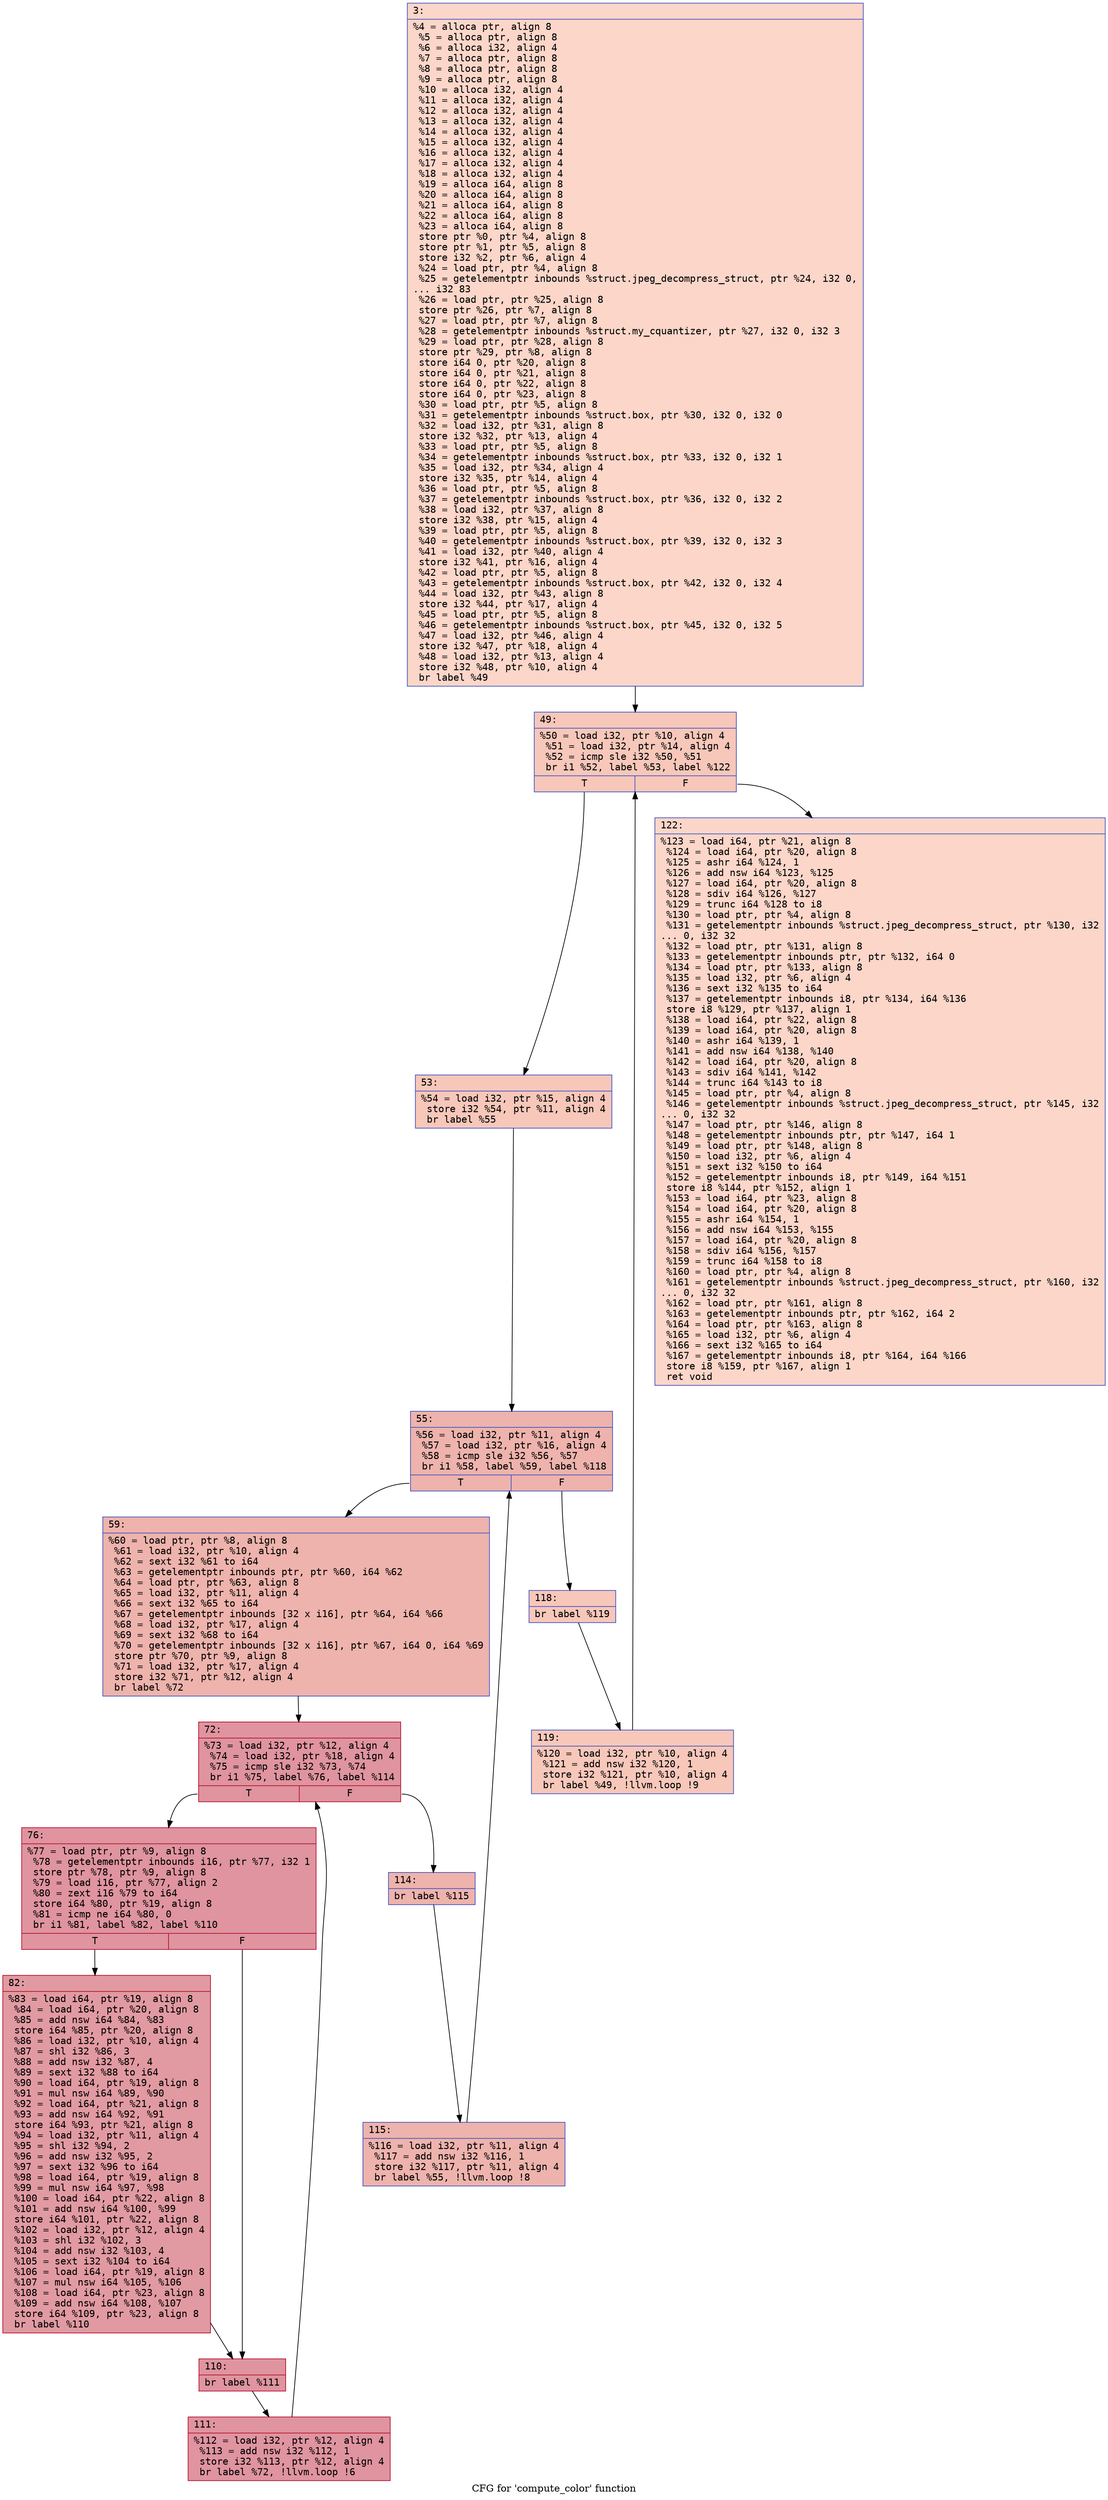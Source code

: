 digraph "CFG for 'compute_color' function" {
	label="CFG for 'compute_color' function";

	Node0x6000017dad50 [shape=record,color="#3d50c3ff", style=filled, fillcolor="#f6a38570" fontname="Courier",label="{3:\l|  %4 = alloca ptr, align 8\l  %5 = alloca ptr, align 8\l  %6 = alloca i32, align 4\l  %7 = alloca ptr, align 8\l  %8 = alloca ptr, align 8\l  %9 = alloca ptr, align 8\l  %10 = alloca i32, align 4\l  %11 = alloca i32, align 4\l  %12 = alloca i32, align 4\l  %13 = alloca i32, align 4\l  %14 = alloca i32, align 4\l  %15 = alloca i32, align 4\l  %16 = alloca i32, align 4\l  %17 = alloca i32, align 4\l  %18 = alloca i32, align 4\l  %19 = alloca i64, align 8\l  %20 = alloca i64, align 8\l  %21 = alloca i64, align 8\l  %22 = alloca i64, align 8\l  %23 = alloca i64, align 8\l  store ptr %0, ptr %4, align 8\l  store ptr %1, ptr %5, align 8\l  store i32 %2, ptr %6, align 4\l  %24 = load ptr, ptr %4, align 8\l  %25 = getelementptr inbounds %struct.jpeg_decompress_struct, ptr %24, i32 0,\l... i32 83\l  %26 = load ptr, ptr %25, align 8\l  store ptr %26, ptr %7, align 8\l  %27 = load ptr, ptr %7, align 8\l  %28 = getelementptr inbounds %struct.my_cquantizer, ptr %27, i32 0, i32 3\l  %29 = load ptr, ptr %28, align 8\l  store ptr %29, ptr %8, align 8\l  store i64 0, ptr %20, align 8\l  store i64 0, ptr %21, align 8\l  store i64 0, ptr %22, align 8\l  store i64 0, ptr %23, align 8\l  %30 = load ptr, ptr %5, align 8\l  %31 = getelementptr inbounds %struct.box, ptr %30, i32 0, i32 0\l  %32 = load i32, ptr %31, align 8\l  store i32 %32, ptr %13, align 4\l  %33 = load ptr, ptr %5, align 8\l  %34 = getelementptr inbounds %struct.box, ptr %33, i32 0, i32 1\l  %35 = load i32, ptr %34, align 4\l  store i32 %35, ptr %14, align 4\l  %36 = load ptr, ptr %5, align 8\l  %37 = getelementptr inbounds %struct.box, ptr %36, i32 0, i32 2\l  %38 = load i32, ptr %37, align 8\l  store i32 %38, ptr %15, align 4\l  %39 = load ptr, ptr %5, align 8\l  %40 = getelementptr inbounds %struct.box, ptr %39, i32 0, i32 3\l  %41 = load i32, ptr %40, align 4\l  store i32 %41, ptr %16, align 4\l  %42 = load ptr, ptr %5, align 8\l  %43 = getelementptr inbounds %struct.box, ptr %42, i32 0, i32 4\l  %44 = load i32, ptr %43, align 8\l  store i32 %44, ptr %17, align 4\l  %45 = load ptr, ptr %5, align 8\l  %46 = getelementptr inbounds %struct.box, ptr %45, i32 0, i32 5\l  %47 = load i32, ptr %46, align 4\l  store i32 %47, ptr %18, align 4\l  %48 = load i32, ptr %13, align 4\l  store i32 %48, ptr %10, align 4\l  br label %49\l}"];
	Node0x6000017dad50 -> Node0x6000017dada0[tooltip="3 -> 49\nProbability 100.00%" ];
	Node0x6000017dada0 [shape=record,color="#3d50c3ff", style=filled, fillcolor="#ec7f6370" fontname="Courier",label="{49:\l|  %50 = load i32, ptr %10, align 4\l  %51 = load i32, ptr %14, align 4\l  %52 = icmp sle i32 %50, %51\l  br i1 %52, label %53, label %122\l|{<s0>T|<s1>F}}"];
	Node0x6000017dada0:s0 -> Node0x6000017dadf0[tooltip="49 -> 53\nProbability 96.88%" ];
	Node0x6000017dada0:s1 -> Node0x6000017db1b0[tooltip="49 -> 122\nProbability 3.12%" ];
	Node0x6000017dadf0 [shape=record,color="#3d50c3ff", style=filled, fillcolor="#ec7f6370" fontname="Courier",label="{53:\l|  %54 = load i32, ptr %15, align 4\l  store i32 %54, ptr %11, align 4\l  br label %55\l}"];
	Node0x6000017dadf0 -> Node0x6000017dae40[tooltip="53 -> 55\nProbability 100.00%" ];
	Node0x6000017dae40 [shape=record,color="#3d50c3ff", style=filled, fillcolor="#d6524470" fontname="Courier",label="{55:\l|  %56 = load i32, ptr %11, align 4\l  %57 = load i32, ptr %16, align 4\l  %58 = icmp sle i32 %56, %57\l  br i1 %58, label %59, label %118\l|{<s0>T|<s1>F}}"];
	Node0x6000017dae40:s0 -> Node0x6000017dae90[tooltip="55 -> 59\nProbability 96.88%" ];
	Node0x6000017dae40:s1 -> Node0x6000017db110[tooltip="55 -> 118\nProbability 3.12%" ];
	Node0x6000017dae90 [shape=record,color="#3d50c3ff", style=filled, fillcolor="#d6524470" fontname="Courier",label="{59:\l|  %60 = load ptr, ptr %8, align 8\l  %61 = load i32, ptr %10, align 4\l  %62 = sext i32 %61 to i64\l  %63 = getelementptr inbounds ptr, ptr %60, i64 %62\l  %64 = load ptr, ptr %63, align 8\l  %65 = load i32, ptr %11, align 4\l  %66 = sext i32 %65 to i64\l  %67 = getelementptr inbounds [32 x i16], ptr %64, i64 %66\l  %68 = load i32, ptr %17, align 4\l  %69 = sext i32 %68 to i64\l  %70 = getelementptr inbounds [32 x i16], ptr %67, i64 0, i64 %69\l  store ptr %70, ptr %9, align 8\l  %71 = load i32, ptr %17, align 4\l  store i32 %71, ptr %12, align 4\l  br label %72\l}"];
	Node0x6000017dae90 -> Node0x6000017daee0[tooltip="59 -> 72\nProbability 100.00%" ];
	Node0x6000017daee0 [shape=record,color="#b70d28ff", style=filled, fillcolor="#b70d2870" fontname="Courier",label="{72:\l|  %73 = load i32, ptr %12, align 4\l  %74 = load i32, ptr %18, align 4\l  %75 = icmp sle i32 %73, %74\l  br i1 %75, label %76, label %114\l|{<s0>T|<s1>F}}"];
	Node0x6000017daee0:s0 -> Node0x6000017daf30[tooltip="72 -> 76\nProbability 96.88%" ];
	Node0x6000017daee0:s1 -> Node0x6000017db070[tooltip="72 -> 114\nProbability 3.12%" ];
	Node0x6000017daf30 [shape=record,color="#b70d28ff", style=filled, fillcolor="#b70d2870" fontname="Courier",label="{76:\l|  %77 = load ptr, ptr %9, align 8\l  %78 = getelementptr inbounds i16, ptr %77, i32 1\l  store ptr %78, ptr %9, align 8\l  %79 = load i16, ptr %77, align 2\l  %80 = zext i16 %79 to i64\l  store i64 %80, ptr %19, align 8\l  %81 = icmp ne i64 %80, 0\l  br i1 %81, label %82, label %110\l|{<s0>T|<s1>F}}"];
	Node0x6000017daf30:s0 -> Node0x6000017daf80[tooltip="76 -> 82\nProbability 62.50%" ];
	Node0x6000017daf30:s1 -> Node0x6000017dafd0[tooltip="76 -> 110\nProbability 37.50%" ];
	Node0x6000017daf80 [shape=record,color="#b70d28ff", style=filled, fillcolor="#bb1b2c70" fontname="Courier",label="{82:\l|  %83 = load i64, ptr %19, align 8\l  %84 = load i64, ptr %20, align 8\l  %85 = add nsw i64 %84, %83\l  store i64 %85, ptr %20, align 8\l  %86 = load i32, ptr %10, align 4\l  %87 = shl i32 %86, 3\l  %88 = add nsw i32 %87, 4\l  %89 = sext i32 %88 to i64\l  %90 = load i64, ptr %19, align 8\l  %91 = mul nsw i64 %89, %90\l  %92 = load i64, ptr %21, align 8\l  %93 = add nsw i64 %92, %91\l  store i64 %93, ptr %21, align 8\l  %94 = load i32, ptr %11, align 4\l  %95 = shl i32 %94, 2\l  %96 = add nsw i32 %95, 2\l  %97 = sext i32 %96 to i64\l  %98 = load i64, ptr %19, align 8\l  %99 = mul nsw i64 %97, %98\l  %100 = load i64, ptr %22, align 8\l  %101 = add nsw i64 %100, %99\l  store i64 %101, ptr %22, align 8\l  %102 = load i32, ptr %12, align 4\l  %103 = shl i32 %102, 3\l  %104 = add nsw i32 %103, 4\l  %105 = sext i32 %104 to i64\l  %106 = load i64, ptr %19, align 8\l  %107 = mul nsw i64 %105, %106\l  %108 = load i64, ptr %23, align 8\l  %109 = add nsw i64 %108, %107\l  store i64 %109, ptr %23, align 8\l  br label %110\l}"];
	Node0x6000017daf80 -> Node0x6000017dafd0[tooltip="82 -> 110\nProbability 100.00%" ];
	Node0x6000017dafd0 [shape=record,color="#b70d28ff", style=filled, fillcolor="#b70d2870" fontname="Courier",label="{110:\l|  br label %111\l}"];
	Node0x6000017dafd0 -> Node0x6000017db020[tooltip="110 -> 111\nProbability 100.00%" ];
	Node0x6000017db020 [shape=record,color="#b70d28ff", style=filled, fillcolor="#b70d2870" fontname="Courier",label="{111:\l|  %112 = load i32, ptr %12, align 4\l  %113 = add nsw i32 %112, 1\l  store i32 %113, ptr %12, align 4\l  br label %72, !llvm.loop !6\l}"];
	Node0x6000017db020 -> Node0x6000017daee0[tooltip="111 -> 72\nProbability 100.00%" ];
	Node0x6000017db070 [shape=record,color="#3d50c3ff", style=filled, fillcolor="#d6524470" fontname="Courier",label="{114:\l|  br label %115\l}"];
	Node0x6000017db070 -> Node0x6000017db0c0[tooltip="114 -> 115\nProbability 100.00%" ];
	Node0x6000017db0c0 [shape=record,color="#3d50c3ff", style=filled, fillcolor="#d6524470" fontname="Courier",label="{115:\l|  %116 = load i32, ptr %11, align 4\l  %117 = add nsw i32 %116, 1\l  store i32 %117, ptr %11, align 4\l  br label %55, !llvm.loop !8\l}"];
	Node0x6000017db0c0 -> Node0x6000017dae40[tooltip="115 -> 55\nProbability 100.00%" ];
	Node0x6000017db110 [shape=record,color="#3d50c3ff", style=filled, fillcolor="#ec7f6370" fontname="Courier",label="{118:\l|  br label %119\l}"];
	Node0x6000017db110 -> Node0x6000017db160[tooltip="118 -> 119\nProbability 100.00%" ];
	Node0x6000017db160 [shape=record,color="#3d50c3ff", style=filled, fillcolor="#ec7f6370" fontname="Courier",label="{119:\l|  %120 = load i32, ptr %10, align 4\l  %121 = add nsw i32 %120, 1\l  store i32 %121, ptr %10, align 4\l  br label %49, !llvm.loop !9\l}"];
	Node0x6000017db160 -> Node0x6000017dada0[tooltip="119 -> 49\nProbability 100.00%" ];
	Node0x6000017db1b0 [shape=record,color="#3d50c3ff", style=filled, fillcolor="#f6a38570" fontname="Courier",label="{122:\l|  %123 = load i64, ptr %21, align 8\l  %124 = load i64, ptr %20, align 8\l  %125 = ashr i64 %124, 1\l  %126 = add nsw i64 %123, %125\l  %127 = load i64, ptr %20, align 8\l  %128 = sdiv i64 %126, %127\l  %129 = trunc i64 %128 to i8\l  %130 = load ptr, ptr %4, align 8\l  %131 = getelementptr inbounds %struct.jpeg_decompress_struct, ptr %130, i32\l... 0, i32 32\l  %132 = load ptr, ptr %131, align 8\l  %133 = getelementptr inbounds ptr, ptr %132, i64 0\l  %134 = load ptr, ptr %133, align 8\l  %135 = load i32, ptr %6, align 4\l  %136 = sext i32 %135 to i64\l  %137 = getelementptr inbounds i8, ptr %134, i64 %136\l  store i8 %129, ptr %137, align 1\l  %138 = load i64, ptr %22, align 8\l  %139 = load i64, ptr %20, align 8\l  %140 = ashr i64 %139, 1\l  %141 = add nsw i64 %138, %140\l  %142 = load i64, ptr %20, align 8\l  %143 = sdiv i64 %141, %142\l  %144 = trunc i64 %143 to i8\l  %145 = load ptr, ptr %4, align 8\l  %146 = getelementptr inbounds %struct.jpeg_decompress_struct, ptr %145, i32\l... 0, i32 32\l  %147 = load ptr, ptr %146, align 8\l  %148 = getelementptr inbounds ptr, ptr %147, i64 1\l  %149 = load ptr, ptr %148, align 8\l  %150 = load i32, ptr %6, align 4\l  %151 = sext i32 %150 to i64\l  %152 = getelementptr inbounds i8, ptr %149, i64 %151\l  store i8 %144, ptr %152, align 1\l  %153 = load i64, ptr %23, align 8\l  %154 = load i64, ptr %20, align 8\l  %155 = ashr i64 %154, 1\l  %156 = add nsw i64 %153, %155\l  %157 = load i64, ptr %20, align 8\l  %158 = sdiv i64 %156, %157\l  %159 = trunc i64 %158 to i8\l  %160 = load ptr, ptr %4, align 8\l  %161 = getelementptr inbounds %struct.jpeg_decompress_struct, ptr %160, i32\l... 0, i32 32\l  %162 = load ptr, ptr %161, align 8\l  %163 = getelementptr inbounds ptr, ptr %162, i64 2\l  %164 = load ptr, ptr %163, align 8\l  %165 = load i32, ptr %6, align 4\l  %166 = sext i32 %165 to i64\l  %167 = getelementptr inbounds i8, ptr %164, i64 %166\l  store i8 %159, ptr %167, align 1\l  ret void\l}"];
}
